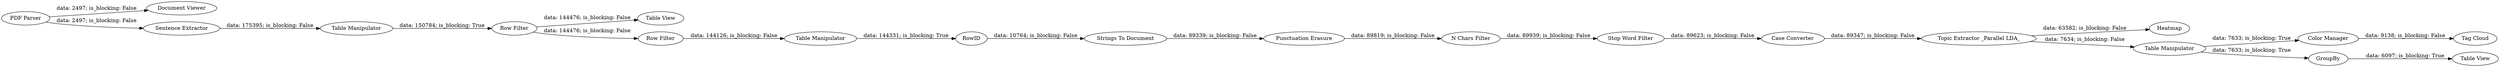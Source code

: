 digraph {
	"-3301613696377065791_4" [label="Document Viewer"]
	"-3301613696377065791_19" [label="Color Manager"]
	"-3301613696377065791_20" [label="Table View"]
	"-3301613696377065791_17" [label=Heatmap]
	"-3301613696377065791_7" [label="Table View"]
	"-3301613696377065791_15" [label="Topic Extractor _Parallel LDA_"]
	"-3301613696377065791_2" [label="Sentence Extractor"]
	"-3301613696377065791_11" [label="Punctuation Erasure"]
	"-3301613696377065791_21" [label="Tag Cloud"]
	"-3301613696377065791_14" [label="Case Converter"]
	"-3301613696377065791_1" [label="PDF Parser"]
	"-3301613696377065791_3" [label="Table Manipulator"]
	"-3301613696377065791_8" [label="Table Manipulator"]
	"-3301613696377065791_10" [label="Strings To Document"]
	"-3301613696377065791_5" [label="Row Filter"]
	"-3301613696377065791_12" [label="N Chars Filter"]
	"-3301613696377065791_9" [label=RowID]
	"-3301613696377065791_6" [label="Row Filter"]
	"-3301613696377065791_13" [label="Stop Word Filter"]
	"-3301613696377065791_16" [label="Table Manipulator"]
	"-3301613696377065791_18" [label=GroupBy]
	"-3301613696377065791_16" -> "-3301613696377065791_19" [label="data: 7633; is_blocking: True"]
	"-3301613696377065791_1" -> "-3301613696377065791_4" [label="data: 2497; is_blocking: False"]
	"-3301613696377065791_6" -> "-3301613696377065791_8" [label="data: 144126; is_blocking: False"]
	"-3301613696377065791_11" -> "-3301613696377065791_12" [label="data: 89819; is_blocking: False"]
	"-3301613696377065791_15" -> "-3301613696377065791_17" [label="data: 63582; is_blocking: False"]
	"-3301613696377065791_13" -> "-3301613696377065791_14" [label="data: 89623; is_blocking: False"]
	"-3301613696377065791_5" -> "-3301613696377065791_7" [label="data: 144476; is_blocking: False"]
	"-3301613696377065791_10" -> "-3301613696377065791_11" [label="data: 89339; is_blocking: False"]
	"-3301613696377065791_5" -> "-3301613696377065791_6" [label="data: 144476; is_blocking: False"]
	"-3301613696377065791_18" -> "-3301613696377065791_20" [label="data: 6097; is_blocking: True"]
	"-3301613696377065791_16" -> "-3301613696377065791_18" [label="data: 7633; is_blocking: True"]
	"-3301613696377065791_14" -> "-3301613696377065791_15" [label="data: 89347; is_blocking: False"]
	"-3301613696377065791_9" -> "-3301613696377065791_10" [label="data: 10764; is_blocking: False"]
	"-3301613696377065791_1" -> "-3301613696377065791_2" [label="data: 2497; is_blocking: False"]
	"-3301613696377065791_12" -> "-3301613696377065791_13" [label="data: 89939; is_blocking: False"]
	"-3301613696377065791_2" -> "-3301613696377065791_3" [label="data: 175395; is_blocking: False"]
	"-3301613696377065791_15" -> "-3301613696377065791_16" [label="data: 7634; is_blocking: False"]
	"-3301613696377065791_19" -> "-3301613696377065791_21" [label="data: 9138; is_blocking: False"]
	"-3301613696377065791_3" -> "-3301613696377065791_5" [label="data: 150784; is_blocking: True"]
	"-3301613696377065791_8" -> "-3301613696377065791_9" [label="data: 144331; is_blocking: True"]
	rankdir=LR
}
